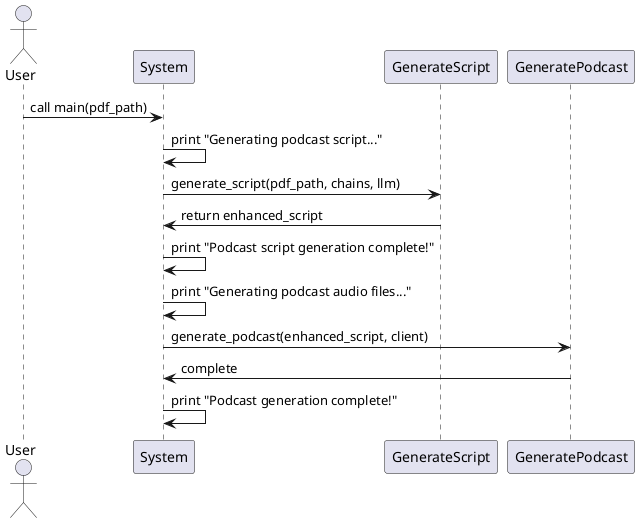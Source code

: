 @startuml
actor User
participant System
participant GenerateScript
participant GeneratePodcast

User -> System : call main(pdf_path)
System -> System : print "Generating podcast script..."
System -> GenerateScript : generate_script(pdf_path, chains, llm)
GenerateScript -> System : return enhanced_script
System -> System : print "Podcast script generation complete!"
System -> System : print "Generating podcast audio files..."
System -> GeneratePodcast : generate_podcast(enhanced_script, client)
GeneratePodcast -> System : complete
System -> System : print "Podcast generation complete!"
@enduml